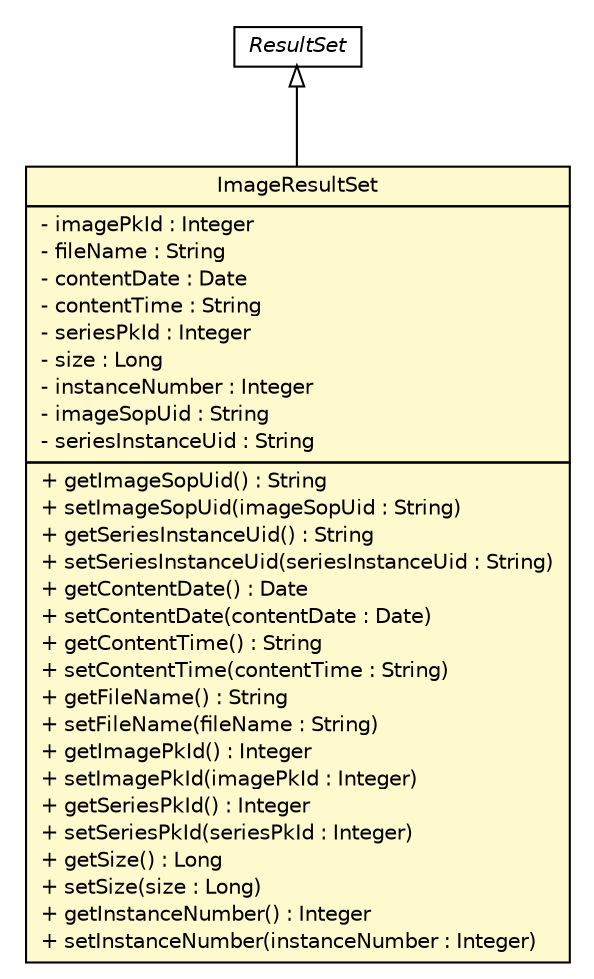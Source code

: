 #!/usr/local/bin/dot
#
# Class diagram 
# Generated by UmlGraph version 4.8 (http://www.spinellis.gr/sw/umlgraph)
#

digraph G {
	edge [fontname="Helvetica",fontsize=10,labelfontname="Helvetica",labelfontsize=10];
	node [fontname="Helvetica",fontsize=10,shape=plaintext];
	// gov.nih.nci.ncia.resultset.ImageResultSet
	c51955 [label=<<table border="0" cellborder="1" cellspacing="0" cellpadding="2" port="p" bgcolor="lemonChiffon" href="./ImageResultSet.html">
		<tr><td><table border="0" cellspacing="0" cellpadding="1">
			<tr><td> ImageResultSet </td></tr>
		</table></td></tr>
		<tr><td><table border="0" cellspacing="0" cellpadding="1">
			<tr><td align="left"> - imagePkId : Integer </td></tr>
			<tr><td align="left"> - fileName : String </td></tr>
			<tr><td align="left"> - contentDate : Date </td></tr>
			<tr><td align="left"> - contentTime : String </td></tr>
			<tr><td align="left"> - seriesPkId : Integer </td></tr>
			<tr><td align="left"> - size : Long </td></tr>
			<tr><td align="left"> - instanceNumber : Integer </td></tr>
			<tr><td align="left"> - imageSopUid : String </td></tr>
			<tr><td align="left"> - seriesInstanceUid : String </td></tr>
		</table></td></tr>
		<tr><td><table border="0" cellspacing="0" cellpadding="1">
			<tr><td align="left"> + getImageSopUid() : String </td></tr>
			<tr><td align="left"> + setImageSopUid(imageSopUid : String) </td></tr>
			<tr><td align="left"> + getSeriesInstanceUid() : String </td></tr>
			<tr><td align="left"> + setSeriesInstanceUid(seriesInstanceUid : String) </td></tr>
			<tr><td align="left"> + getContentDate() : Date </td></tr>
			<tr><td align="left"> + setContentDate(contentDate : Date) </td></tr>
			<tr><td align="left"> + getContentTime() : String </td></tr>
			<tr><td align="left"> + setContentTime(contentTime : String) </td></tr>
			<tr><td align="left"> + getFileName() : String </td></tr>
			<tr><td align="left"> + setFileName(fileName : String) </td></tr>
			<tr><td align="left"> + getImagePkId() : Integer </td></tr>
			<tr><td align="left"> + setImagePkId(imagePkId : Integer) </td></tr>
			<tr><td align="left"> + getSeriesPkId() : Integer </td></tr>
			<tr><td align="left"> + setSeriesPkId(seriesPkId : Integer) </td></tr>
			<tr><td align="left"> + getSize() : Long </td></tr>
			<tr><td align="left"> + setSize(size : Long) </td></tr>
			<tr><td align="left"> + getInstanceNumber() : Integer </td></tr>
			<tr><td align="left"> + setInstanceNumber(instanceNumber : Integer) </td></tr>
		</table></td></tr>
		</table>>, fontname="Helvetica", fontcolor="black", fontsize=10.0];
	// gov.nih.nci.ncia.resultset.ResultSet
	c51962 [label=<<table border="0" cellborder="1" cellspacing="0" cellpadding="2" port="p" href="./ResultSet.html">
		<tr><td><table border="0" cellspacing="0" cellpadding="1">
			<tr><td><font face="Helvetica-Oblique"> ResultSet </font></td></tr>
		</table></td></tr>
		</table>>, fontname="Helvetica", fontcolor="black", fontsize=10.0];
	//gov.nih.nci.ncia.resultset.ImageResultSet extends gov.nih.nci.ncia.resultset.ResultSet
	c51962:p -> c51955:p [dir=back,arrowtail=empty];
}

